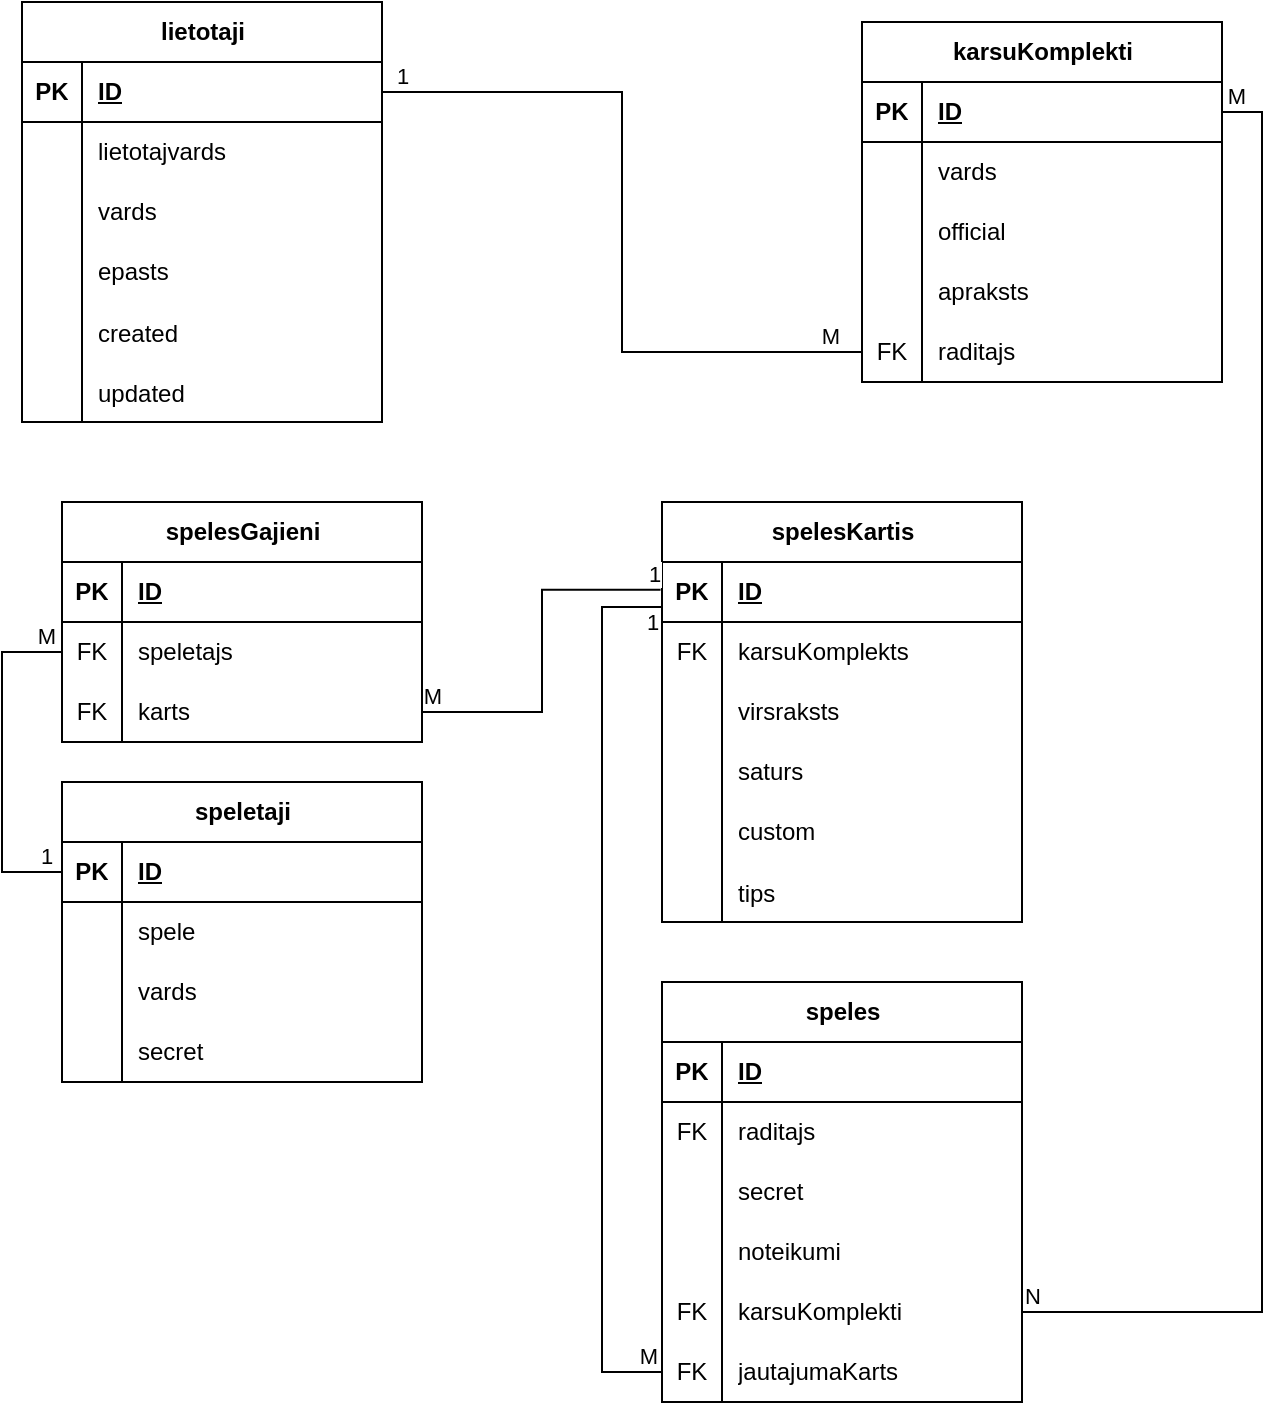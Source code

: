 <mxfile version="22.1.3" type="github">
  <diagram name="Page-1" id="EXvk1av4QzbM2JEnsB6L">
    <mxGraphModel dx="989" dy="567" grid="1" gridSize="10" guides="1" tooltips="1" connect="1" arrows="1" fold="1" page="1" pageScale="1" pageWidth="850" pageHeight="1100" math="0" shadow="0">
      <root>
        <mxCell id="0" />
        <mxCell id="1" parent="0" />
        <mxCell id="kJWyibOZ3onQmfDaFKH7-1" value="lietotaji" style="shape=table;startSize=30;container=1;collapsible=1;childLayout=tableLayout;fixedRows=1;rowLines=0;fontStyle=1;align=center;resizeLast=1;html=1;" vertex="1" parent="1">
          <mxGeometry x="80" y="200" width="180" height="210" as="geometry" />
        </mxCell>
        <mxCell id="kJWyibOZ3onQmfDaFKH7-2" value="" style="shape=tableRow;horizontal=0;startSize=0;swimlaneHead=0;swimlaneBody=0;fillColor=none;collapsible=0;dropTarget=0;points=[[0,0.5],[1,0.5]];portConstraint=eastwest;top=0;left=0;right=0;bottom=1;" vertex="1" parent="kJWyibOZ3onQmfDaFKH7-1">
          <mxGeometry y="30" width="180" height="30" as="geometry" />
        </mxCell>
        <mxCell id="kJWyibOZ3onQmfDaFKH7-3" value="PK" style="shape=partialRectangle;connectable=0;fillColor=none;top=0;left=0;bottom=0;right=0;fontStyle=1;overflow=hidden;whiteSpace=wrap;html=1;" vertex="1" parent="kJWyibOZ3onQmfDaFKH7-2">
          <mxGeometry width="30" height="30" as="geometry">
            <mxRectangle width="30" height="30" as="alternateBounds" />
          </mxGeometry>
        </mxCell>
        <mxCell id="kJWyibOZ3onQmfDaFKH7-4" value="ID" style="shape=partialRectangle;connectable=0;fillColor=none;top=0;left=0;bottom=0;right=0;align=left;spacingLeft=6;fontStyle=5;overflow=hidden;whiteSpace=wrap;html=1;" vertex="1" parent="kJWyibOZ3onQmfDaFKH7-2">
          <mxGeometry x="30" width="150" height="30" as="geometry">
            <mxRectangle width="150" height="30" as="alternateBounds" />
          </mxGeometry>
        </mxCell>
        <mxCell id="kJWyibOZ3onQmfDaFKH7-5" value="" style="shape=tableRow;horizontal=0;startSize=0;swimlaneHead=0;swimlaneBody=0;fillColor=none;collapsible=0;dropTarget=0;points=[[0,0.5],[1,0.5]];portConstraint=eastwest;top=0;left=0;right=0;bottom=0;" vertex="1" parent="kJWyibOZ3onQmfDaFKH7-1">
          <mxGeometry y="60" width="180" height="30" as="geometry" />
        </mxCell>
        <mxCell id="kJWyibOZ3onQmfDaFKH7-6" value="" style="shape=partialRectangle;connectable=0;fillColor=none;top=0;left=0;bottom=0;right=0;editable=1;overflow=hidden;whiteSpace=wrap;html=1;" vertex="1" parent="kJWyibOZ3onQmfDaFKH7-5">
          <mxGeometry width="30" height="30" as="geometry">
            <mxRectangle width="30" height="30" as="alternateBounds" />
          </mxGeometry>
        </mxCell>
        <mxCell id="kJWyibOZ3onQmfDaFKH7-7" value="lietotajvards&lt;span style=&quot;white-space: pre;&quot;&gt;&#x9;&lt;/span&gt;" style="shape=partialRectangle;connectable=0;fillColor=none;top=0;left=0;bottom=0;right=0;align=left;spacingLeft=6;overflow=hidden;whiteSpace=wrap;html=1;" vertex="1" parent="kJWyibOZ3onQmfDaFKH7-5">
          <mxGeometry x="30" width="150" height="30" as="geometry">
            <mxRectangle width="150" height="30" as="alternateBounds" />
          </mxGeometry>
        </mxCell>
        <mxCell id="kJWyibOZ3onQmfDaFKH7-8" value="" style="shape=tableRow;horizontal=0;startSize=0;swimlaneHead=0;swimlaneBody=0;fillColor=none;collapsible=0;dropTarget=0;points=[[0,0.5],[1,0.5]];portConstraint=eastwest;top=0;left=0;right=0;bottom=0;" vertex="1" parent="kJWyibOZ3onQmfDaFKH7-1">
          <mxGeometry y="90" width="180" height="30" as="geometry" />
        </mxCell>
        <mxCell id="kJWyibOZ3onQmfDaFKH7-9" value="" style="shape=partialRectangle;connectable=0;fillColor=none;top=0;left=0;bottom=0;right=0;editable=1;overflow=hidden;whiteSpace=wrap;html=1;" vertex="1" parent="kJWyibOZ3onQmfDaFKH7-8">
          <mxGeometry width="30" height="30" as="geometry">
            <mxRectangle width="30" height="30" as="alternateBounds" />
          </mxGeometry>
        </mxCell>
        <mxCell id="kJWyibOZ3onQmfDaFKH7-10" value="vards" style="shape=partialRectangle;connectable=0;fillColor=none;top=0;left=0;bottom=0;right=0;align=left;spacingLeft=6;overflow=hidden;whiteSpace=wrap;html=1;" vertex="1" parent="kJWyibOZ3onQmfDaFKH7-8">
          <mxGeometry x="30" width="150" height="30" as="geometry">
            <mxRectangle width="150" height="30" as="alternateBounds" />
          </mxGeometry>
        </mxCell>
        <mxCell id="kJWyibOZ3onQmfDaFKH7-11" value="" style="shape=tableRow;horizontal=0;startSize=0;swimlaneHead=0;swimlaneBody=0;fillColor=none;collapsible=0;dropTarget=0;points=[[0,0.5],[1,0.5]];portConstraint=eastwest;top=0;left=0;right=0;bottom=0;" vertex="1" parent="kJWyibOZ3onQmfDaFKH7-1">
          <mxGeometry y="120" width="180" height="30" as="geometry" />
        </mxCell>
        <mxCell id="kJWyibOZ3onQmfDaFKH7-12" value="" style="shape=partialRectangle;connectable=0;fillColor=none;top=0;left=0;bottom=0;right=0;editable=1;overflow=hidden;whiteSpace=wrap;html=1;" vertex="1" parent="kJWyibOZ3onQmfDaFKH7-11">
          <mxGeometry width="30" height="30" as="geometry">
            <mxRectangle width="30" height="30" as="alternateBounds" />
          </mxGeometry>
        </mxCell>
        <mxCell id="kJWyibOZ3onQmfDaFKH7-13" value="epasts" style="shape=partialRectangle;connectable=0;fillColor=none;top=0;left=0;bottom=0;right=0;align=left;spacingLeft=6;overflow=hidden;whiteSpace=wrap;html=1;" vertex="1" parent="kJWyibOZ3onQmfDaFKH7-11">
          <mxGeometry x="30" width="150" height="30" as="geometry">
            <mxRectangle width="150" height="30" as="alternateBounds" />
          </mxGeometry>
        </mxCell>
        <mxCell id="kJWyibOZ3onQmfDaFKH7-14" value="" style="shape=tableRow;horizontal=0;startSize=0;swimlaneHead=0;swimlaneBody=0;fillColor=none;collapsible=0;dropTarget=0;points=[[0,0.5],[1,0.5]];portConstraint=eastwest;top=0;left=0;right=0;bottom=0;" vertex="1" parent="kJWyibOZ3onQmfDaFKH7-1">
          <mxGeometry y="150" width="180" height="30" as="geometry" />
        </mxCell>
        <mxCell id="kJWyibOZ3onQmfDaFKH7-15" value="" style="shape=partialRectangle;connectable=0;fillColor=none;top=0;left=0;bottom=0;right=0;editable=1;overflow=hidden;" vertex="1" parent="kJWyibOZ3onQmfDaFKH7-14">
          <mxGeometry width="30" height="30" as="geometry">
            <mxRectangle width="30" height="30" as="alternateBounds" />
          </mxGeometry>
        </mxCell>
        <mxCell id="kJWyibOZ3onQmfDaFKH7-16" value="created" style="shape=partialRectangle;connectable=0;fillColor=none;top=0;left=0;bottom=0;right=0;align=left;spacingLeft=6;overflow=hidden;" vertex="1" parent="kJWyibOZ3onQmfDaFKH7-14">
          <mxGeometry x="30" width="150" height="30" as="geometry">
            <mxRectangle width="150" height="30" as="alternateBounds" />
          </mxGeometry>
        </mxCell>
        <mxCell id="kJWyibOZ3onQmfDaFKH7-17" value="" style="shape=tableRow;horizontal=0;startSize=0;swimlaneHead=0;swimlaneBody=0;fillColor=none;collapsible=0;dropTarget=0;points=[[0,0.5],[1,0.5]];portConstraint=eastwest;top=0;left=0;right=0;bottom=0;" vertex="1" parent="kJWyibOZ3onQmfDaFKH7-1">
          <mxGeometry y="180" width="180" height="30" as="geometry" />
        </mxCell>
        <mxCell id="kJWyibOZ3onQmfDaFKH7-18" value="" style="shape=partialRectangle;connectable=0;fillColor=none;top=0;left=0;bottom=0;right=0;editable=1;overflow=hidden;" vertex="1" parent="kJWyibOZ3onQmfDaFKH7-17">
          <mxGeometry width="30" height="30" as="geometry">
            <mxRectangle width="30" height="30" as="alternateBounds" />
          </mxGeometry>
        </mxCell>
        <mxCell id="kJWyibOZ3onQmfDaFKH7-19" value="updated" style="shape=partialRectangle;connectable=0;fillColor=none;top=0;left=0;bottom=0;right=0;align=left;spacingLeft=6;overflow=hidden;" vertex="1" parent="kJWyibOZ3onQmfDaFKH7-17">
          <mxGeometry x="30" width="150" height="30" as="geometry">
            <mxRectangle width="150" height="30" as="alternateBounds" />
          </mxGeometry>
        </mxCell>
        <mxCell id="kJWyibOZ3onQmfDaFKH7-20" value="karsuKomplekti" style="shape=table;startSize=30;container=1;collapsible=1;childLayout=tableLayout;fixedRows=1;rowLines=0;fontStyle=1;align=center;resizeLast=1;html=1;" vertex="1" parent="1">
          <mxGeometry x="500" y="210" width="180" height="180" as="geometry" />
        </mxCell>
        <mxCell id="kJWyibOZ3onQmfDaFKH7-21" value="" style="shape=tableRow;horizontal=0;startSize=0;swimlaneHead=0;swimlaneBody=0;fillColor=none;collapsible=0;dropTarget=0;points=[[0,0.5],[1,0.5]];portConstraint=eastwest;top=0;left=0;right=0;bottom=1;" vertex="1" parent="kJWyibOZ3onQmfDaFKH7-20">
          <mxGeometry y="30" width="180" height="30" as="geometry" />
        </mxCell>
        <mxCell id="kJWyibOZ3onQmfDaFKH7-22" value="PK" style="shape=partialRectangle;connectable=0;fillColor=none;top=0;left=0;bottom=0;right=0;fontStyle=1;overflow=hidden;whiteSpace=wrap;html=1;" vertex="1" parent="kJWyibOZ3onQmfDaFKH7-21">
          <mxGeometry width="30" height="30" as="geometry">
            <mxRectangle width="30" height="30" as="alternateBounds" />
          </mxGeometry>
        </mxCell>
        <mxCell id="kJWyibOZ3onQmfDaFKH7-23" value="ID" style="shape=partialRectangle;connectable=0;fillColor=none;top=0;left=0;bottom=0;right=0;align=left;spacingLeft=6;fontStyle=5;overflow=hidden;whiteSpace=wrap;html=1;" vertex="1" parent="kJWyibOZ3onQmfDaFKH7-21">
          <mxGeometry x="30" width="150" height="30" as="geometry">
            <mxRectangle width="150" height="30" as="alternateBounds" />
          </mxGeometry>
        </mxCell>
        <mxCell id="kJWyibOZ3onQmfDaFKH7-24" value="" style="shape=tableRow;horizontal=0;startSize=0;swimlaneHead=0;swimlaneBody=0;fillColor=none;collapsible=0;dropTarget=0;points=[[0,0.5],[1,0.5]];portConstraint=eastwest;top=0;left=0;right=0;bottom=0;" vertex="1" parent="kJWyibOZ3onQmfDaFKH7-20">
          <mxGeometry y="60" width="180" height="30" as="geometry" />
        </mxCell>
        <mxCell id="kJWyibOZ3onQmfDaFKH7-25" value="" style="shape=partialRectangle;connectable=0;fillColor=none;top=0;left=0;bottom=0;right=0;editable=1;overflow=hidden;whiteSpace=wrap;html=1;" vertex="1" parent="kJWyibOZ3onQmfDaFKH7-24">
          <mxGeometry width="30" height="30" as="geometry">
            <mxRectangle width="30" height="30" as="alternateBounds" />
          </mxGeometry>
        </mxCell>
        <mxCell id="kJWyibOZ3onQmfDaFKH7-26" value="vards" style="shape=partialRectangle;connectable=0;fillColor=none;top=0;left=0;bottom=0;right=0;align=left;spacingLeft=6;overflow=hidden;whiteSpace=wrap;html=1;" vertex="1" parent="kJWyibOZ3onQmfDaFKH7-24">
          <mxGeometry x="30" width="150" height="30" as="geometry">
            <mxRectangle width="150" height="30" as="alternateBounds" />
          </mxGeometry>
        </mxCell>
        <mxCell id="kJWyibOZ3onQmfDaFKH7-27" value="" style="shape=tableRow;horizontal=0;startSize=0;swimlaneHead=0;swimlaneBody=0;fillColor=none;collapsible=0;dropTarget=0;points=[[0,0.5],[1,0.5]];portConstraint=eastwest;top=0;left=0;right=0;bottom=0;" vertex="1" parent="kJWyibOZ3onQmfDaFKH7-20">
          <mxGeometry y="90" width="180" height="30" as="geometry" />
        </mxCell>
        <mxCell id="kJWyibOZ3onQmfDaFKH7-28" value="" style="shape=partialRectangle;connectable=0;fillColor=none;top=0;left=0;bottom=0;right=0;editable=1;overflow=hidden;whiteSpace=wrap;html=1;" vertex="1" parent="kJWyibOZ3onQmfDaFKH7-27">
          <mxGeometry width="30" height="30" as="geometry">
            <mxRectangle width="30" height="30" as="alternateBounds" />
          </mxGeometry>
        </mxCell>
        <mxCell id="kJWyibOZ3onQmfDaFKH7-29" value="official" style="shape=partialRectangle;connectable=0;fillColor=none;top=0;left=0;bottom=0;right=0;align=left;spacingLeft=6;overflow=hidden;whiteSpace=wrap;html=1;" vertex="1" parent="kJWyibOZ3onQmfDaFKH7-27">
          <mxGeometry x="30" width="150" height="30" as="geometry">
            <mxRectangle width="150" height="30" as="alternateBounds" />
          </mxGeometry>
        </mxCell>
        <mxCell id="kJWyibOZ3onQmfDaFKH7-30" value="" style="shape=tableRow;horizontal=0;startSize=0;swimlaneHead=0;swimlaneBody=0;fillColor=none;collapsible=0;dropTarget=0;points=[[0,0.5],[1,0.5]];portConstraint=eastwest;top=0;left=0;right=0;bottom=0;" vertex="1" parent="kJWyibOZ3onQmfDaFKH7-20">
          <mxGeometry y="120" width="180" height="30" as="geometry" />
        </mxCell>
        <mxCell id="kJWyibOZ3onQmfDaFKH7-31" value="" style="shape=partialRectangle;connectable=0;fillColor=none;top=0;left=0;bottom=0;right=0;editable=1;overflow=hidden;whiteSpace=wrap;html=1;" vertex="1" parent="kJWyibOZ3onQmfDaFKH7-30">
          <mxGeometry width="30" height="30" as="geometry">
            <mxRectangle width="30" height="30" as="alternateBounds" />
          </mxGeometry>
        </mxCell>
        <mxCell id="kJWyibOZ3onQmfDaFKH7-32" value="apraksts" style="shape=partialRectangle;connectable=0;fillColor=none;top=0;left=0;bottom=0;right=0;align=left;spacingLeft=6;overflow=hidden;whiteSpace=wrap;html=1;" vertex="1" parent="kJWyibOZ3onQmfDaFKH7-30">
          <mxGeometry x="30" width="150" height="30" as="geometry">
            <mxRectangle width="150" height="30" as="alternateBounds" />
          </mxGeometry>
        </mxCell>
        <mxCell id="kJWyibOZ3onQmfDaFKH7-33" value="" style="shape=tableRow;horizontal=0;startSize=0;swimlaneHead=0;swimlaneBody=0;fillColor=none;collapsible=0;dropTarget=0;points=[[0,0.5],[1,0.5]];portConstraint=eastwest;top=0;left=0;right=0;bottom=0;" vertex="1" parent="kJWyibOZ3onQmfDaFKH7-20">
          <mxGeometry y="150" width="180" height="30" as="geometry" />
        </mxCell>
        <mxCell id="kJWyibOZ3onQmfDaFKH7-34" value="FK" style="shape=partialRectangle;connectable=0;fillColor=none;top=0;left=0;bottom=0;right=0;fontStyle=0;overflow=hidden;whiteSpace=wrap;html=1;" vertex="1" parent="kJWyibOZ3onQmfDaFKH7-33">
          <mxGeometry width="30" height="30" as="geometry">
            <mxRectangle width="30" height="30" as="alternateBounds" />
          </mxGeometry>
        </mxCell>
        <mxCell id="kJWyibOZ3onQmfDaFKH7-35" value="raditajs" style="shape=partialRectangle;connectable=0;fillColor=none;top=0;left=0;bottom=0;right=0;align=left;spacingLeft=6;fontStyle=0;overflow=hidden;whiteSpace=wrap;html=1;" vertex="1" parent="kJWyibOZ3onQmfDaFKH7-33">
          <mxGeometry x="30" width="150" height="30" as="geometry">
            <mxRectangle width="150" height="30" as="alternateBounds" />
          </mxGeometry>
        </mxCell>
        <mxCell id="kJWyibOZ3onQmfDaFKH7-36" style="edgeStyle=orthogonalEdgeStyle;rounded=0;orthogonalLoop=1;jettySize=auto;html=1;entryX=1;entryY=0.5;entryDx=0;entryDy=0;endArrow=none;endFill=0;" edge="1" parent="1" source="kJWyibOZ3onQmfDaFKH7-33" target="kJWyibOZ3onQmfDaFKH7-2">
          <mxGeometry relative="1" as="geometry" />
        </mxCell>
        <mxCell id="kJWyibOZ3onQmfDaFKH7-127" value="1" style="edgeLabel;html=1;align=center;verticalAlign=middle;resizable=0;points=[];" vertex="1" connectable="0" parent="kJWyibOZ3onQmfDaFKH7-36">
          <mxGeometry x="0.92" relative="1" as="geometry">
            <mxPoint x="-5" y="-8" as="offset" />
          </mxGeometry>
        </mxCell>
        <mxCell id="kJWyibOZ3onQmfDaFKH7-128" value="M" style="edgeLabel;html=1;align=center;verticalAlign=middle;resizable=0;points=[];" vertex="1" connectable="0" parent="kJWyibOZ3onQmfDaFKH7-36">
          <mxGeometry x="-0.882" relative="1" as="geometry">
            <mxPoint x="6" y="-8" as="offset" />
          </mxGeometry>
        </mxCell>
        <mxCell id="kJWyibOZ3onQmfDaFKH7-37" value="spelesGajieni" style="shape=table;startSize=30;container=1;collapsible=1;childLayout=tableLayout;fixedRows=1;rowLines=0;fontStyle=1;align=center;resizeLast=1;html=1;" vertex="1" parent="1">
          <mxGeometry x="100" y="450" width="180" height="120" as="geometry" />
        </mxCell>
        <mxCell id="kJWyibOZ3onQmfDaFKH7-38" value="" style="shape=tableRow;horizontal=0;startSize=0;swimlaneHead=0;swimlaneBody=0;fillColor=none;collapsible=0;dropTarget=0;points=[[0,0.5],[1,0.5]];portConstraint=eastwest;top=0;left=0;right=0;bottom=1;" vertex="1" parent="kJWyibOZ3onQmfDaFKH7-37">
          <mxGeometry y="30" width="180" height="30" as="geometry" />
        </mxCell>
        <mxCell id="kJWyibOZ3onQmfDaFKH7-39" value="PK" style="shape=partialRectangle;connectable=0;fillColor=none;top=0;left=0;bottom=0;right=0;fontStyle=1;overflow=hidden;whiteSpace=wrap;html=1;" vertex="1" parent="kJWyibOZ3onQmfDaFKH7-38">
          <mxGeometry width="30" height="30" as="geometry">
            <mxRectangle width="30" height="30" as="alternateBounds" />
          </mxGeometry>
        </mxCell>
        <mxCell id="kJWyibOZ3onQmfDaFKH7-40" value="ID" style="shape=partialRectangle;connectable=0;fillColor=none;top=0;left=0;bottom=0;right=0;align=left;spacingLeft=6;fontStyle=5;overflow=hidden;whiteSpace=wrap;html=1;" vertex="1" parent="kJWyibOZ3onQmfDaFKH7-38">
          <mxGeometry x="30" width="150" height="30" as="geometry">
            <mxRectangle width="150" height="30" as="alternateBounds" />
          </mxGeometry>
        </mxCell>
        <mxCell id="kJWyibOZ3onQmfDaFKH7-53" value="" style="shape=tableRow;horizontal=0;startSize=0;swimlaneHead=0;swimlaneBody=0;fillColor=none;collapsible=0;dropTarget=0;points=[[0,0.5],[1,0.5]];portConstraint=eastwest;top=0;left=0;right=0;bottom=0;" vertex="1" parent="kJWyibOZ3onQmfDaFKH7-37">
          <mxGeometry y="60" width="180" height="30" as="geometry" />
        </mxCell>
        <mxCell id="kJWyibOZ3onQmfDaFKH7-54" value="FK" style="shape=partialRectangle;connectable=0;fillColor=none;top=0;left=0;bottom=0;right=0;fontStyle=0;overflow=hidden;whiteSpace=wrap;html=1;" vertex="1" parent="kJWyibOZ3onQmfDaFKH7-53">
          <mxGeometry width="30" height="30" as="geometry">
            <mxRectangle width="30" height="30" as="alternateBounds" />
          </mxGeometry>
        </mxCell>
        <mxCell id="kJWyibOZ3onQmfDaFKH7-55" value="speletajs" style="shape=partialRectangle;connectable=0;fillColor=none;top=0;left=0;bottom=0;right=0;align=left;spacingLeft=6;fontStyle=0;overflow=hidden;whiteSpace=wrap;html=1;" vertex="1" parent="kJWyibOZ3onQmfDaFKH7-53">
          <mxGeometry x="30" width="150" height="30" as="geometry">
            <mxRectangle width="150" height="30" as="alternateBounds" />
          </mxGeometry>
        </mxCell>
        <mxCell id="kJWyibOZ3onQmfDaFKH7-56" value="" style="shape=tableRow;horizontal=0;startSize=0;swimlaneHead=0;swimlaneBody=0;fillColor=none;collapsible=0;dropTarget=0;points=[[0,0.5],[1,0.5]];portConstraint=eastwest;top=0;left=0;right=0;bottom=0;" vertex="1" parent="kJWyibOZ3onQmfDaFKH7-37">
          <mxGeometry y="90" width="180" height="30" as="geometry" />
        </mxCell>
        <mxCell id="kJWyibOZ3onQmfDaFKH7-57" value="FK" style="shape=partialRectangle;connectable=0;fillColor=none;top=0;left=0;bottom=0;right=0;fontStyle=0;overflow=hidden;whiteSpace=wrap;html=1;" vertex="1" parent="kJWyibOZ3onQmfDaFKH7-56">
          <mxGeometry width="30" height="30" as="geometry">
            <mxRectangle width="30" height="30" as="alternateBounds" />
          </mxGeometry>
        </mxCell>
        <mxCell id="kJWyibOZ3onQmfDaFKH7-58" value="karts" style="shape=partialRectangle;connectable=0;fillColor=none;top=0;left=0;bottom=0;right=0;align=left;spacingLeft=6;fontStyle=0;overflow=hidden;whiteSpace=wrap;html=1;" vertex="1" parent="kJWyibOZ3onQmfDaFKH7-56">
          <mxGeometry x="30" width="150" height="30" as="geometry">
            <mxRectangle width="150" height="30" as="alternateBounds" />
          </mxGeometry>
        </mxCell>
        <mxCell id="kJWyibOZ3onQmfDaFKH7-61" value="speletaji" style="shape=table;startSize=30;container=1;collapsible=1;childLayout=tableLayout;fixedRows=1;rowLines=0;fontStyle=1;align=center;resizeLast=1;html=1;" vertex="1" parent="1">
          <mxGeometry x="100" y="590" width="180" height="150" as="geometry" />
        </mxCell>
        <mxCell id="kJWyibOZ3onQmfDaFKH7-62" value="" style="shape=tableRow;horizontal=0;startSize=0;swimlaneHead=0;swimlaneBody=0;fillColor=none;collapsible=0;dropTarget=0;points=[[0,0.5],[1,0.5]];portConstraint=eastwest;top=0;left=0;right=0;bottom=1;" vertex="1" parent="kJWyibOZ3onQmfDaFKH7-61">
          <mxGeometry y="30" width="180" height="30" as="geometry" />
        </mxCell>
        <mxCell id="kJWyibOZ3onQmfDaFKH7-63" value="PK" style="shape=partialRectangle;connectable=0;fillColor=none;top=0;left=0;bottom=0;right=0;fontStyle=1;overflow=hidden;whiteSpace=wrap;html=1;" vertex="1" parent="kJWyibOZ3onQmfDaFKH7-62">
          <mxGeometry width="30" height="30" as="geometry">
            <mxRectangle width="30" height="30" as="alternateBounds" />
          </mxGeometry>
        </mxCell>
        <mxCell id="kJWyibOZ3onQmfDaFKH7-64" value="ID" style="shape=partialRectangle;connectable=0;fillColor=none;top=0;left=0;bottom=0;right=0;align=left;spacingLeft=6;fontStyle=5;overflow=hidden;whiteSpace=wrap;html=1;" vertex="1" parent="kJWyibOZ3onQmfDaFKH7-62">
          <mxGeometry x="30" width="150" height="30" as="geometry">
            <mxRectangle width="150" height="30" as="alternateBounds" />
          </mxGeometry>
        </mxCell>
        <mxCell id="kJWyibOZ3onQmfDaFKH7-65" value="" style="shape=tableRow;horizontal=0;startSize=0;swimlaneHead=0;swimlaneBody=0;fillColor=none;collapsible=0;dropTarget=0;points=[[0,0.5],[1,0.5]];portConstraint=eastwest;top=0;left=0;right=0;bottom=0;" vertex="1" parent="kJWyibOZ3onQmfDaFKH7-61">
          <mxGeometry y="60" width="180" height="30" as="geometry" />
        </mxCell>
        <mxCell id="kJWyibOZ3onQmfDaFKH7-66" value="" style="shape=partialRectangle;connectable=0;fillColor=none;top=0;left=0;bottom=0;right=0;editable=1;overflow=hidden;whiteSpace=wrap;html=1;" vertex="1" parent="kJWyibOZ3onQmfDaFKH7-65">
          <mxGeometry width="30" height="30" as="geometry">
            <mxRectangle width="30" height="30" as="alternateBounds" />
          </mxGeometry>
        </mxCell>
        <mxCell id="kJWyibOZ3onQmfDaFKH7-67" value="spele" style="shape=partialRectangle;connectable=0;fillColor=none;top=0;left=0;bottom=0;right=0;align=left;spacingLeft=6;overflow=hidden;whiteSpace=wrap;html=1;" vertex="1" parent="kJWyibOZ3onQmfDaFKH7-65">
          <mxGeometry x="30" width="150" height="30" as="geometry">
            <mxRectangle width="150" height="30" as="alternateBounds" />
          </mxGeometry>
        </mxCell>
        <mxCell id="kJWyibOZ3onQmfDaFKH7-68" value="" style="shape=tableRow;horizontal=0;startSize=0;swimlaneHead=0;swimlaneBody=0;fillColor=none;collapsible=0;dropTarget=0;points=[[0,0.5],[1,0.5]];portConstraint=eastwest;top=0;left=0;right=0;bottom=0;" vertex="1" parent="kJWyibOZ3onQmfDaFKH7-61">
          <mxGeometry y="90" width="180" height="30" as="geometry" />
        </mxCell>
        <mxCell id="kJWyibOZ3onQmfDaFKH7-69" value="" style="shape=partialRectangle;connectable=0;fillColor=none;top=0;left=0;bottom=0;right=0;editable=1;overflow=hidden;whiteSpace=wrap;html=1;" vertex="1" parent="kJWyibOZ3onQmfDaFKH7-68">
          <mxGeometry width="30" height="30" as="geometry">
            <mxRectangle width="30" height="30" as="alternateBounds" />
          </mxGeometry>
        </mxCell>
        <mxCell id="kJWyibOZ3onQmfDaFKH7-70" value="vards" style="shape=partialRectangle;connectable=0;fillColor=none;top=0;left=0;bottom=0;right=0;align=left;spacingLeft=6;overflow=hidden;whiteSpace=wrap;html=1;" vertex="1" parent="kJWyibOZ3onQmfDaFKH7-68">
          <mxGeometry x="30" width="150" height="30" as="geometry">
            <mxRectangle width="150" height="30" as="alternateBounds" />
          </mxGeometry>
        </mxCell>
        <mxCell id="kJWyibOZ3onQmfDaFKH7-71" value="" style="shape=tableRow;horizontal=0;startSize=0;swimlaneHead=0;swimlaneBody=0;fillColor=none;collapsible=0;dropTarget=0;points=[[0,0.5],[1,0.5]];portConstraint=eastwest;top=0;left=0;right=0;bottom=0;" vertex="1" parent="kJWyibOZ3onQmfDaFKH7-61">
          <mxGeometry y="120" width="180" height="30" as="geometry" />
        </mxCell>
        <mxCell id="kJWyibOZ3onQmfDaFKH7-72" value="" style="shape=partialRectangle;connectable=0;fillColor=none;top=0;left=0;bottom=0;right=0;editable=1;overflow=hidden;whiteSpace=wrap;html=1;" vertex="1" parent="kJWyibOZ3onQmfDaFKH7-71">
          <mxGeometry width="30" height="30" as="geometry">
            <mxRectangle width="30" height="30" as="alternateBounds" />
          </mxGeometry>
        </mxCell>
        <mxCell id="kJWyibOZ3onQmfDaFKH7-73" value="secret" style="shape=partialRectangle;connectable=0;fillColor=none;top=0;left=0;bottom=0;right=0;align=left;spacingLeft=6;overflow=hidden;whiteSpace=wrap;html=1;" vertex="1" parent="kJWyibOZ3onQmfDaFKH7-71">
          <mxGeometry x="30" width="150" height="30" as="geometry">
            <mxRectangle width="150" height="30" as="alternateBounds" />
          </mxGeometry>
        </mxCell>
        <mxCell id="kJWyibOZ3onQmfDaFKH7-74" style="edgeStyle=orthogonalEdgeStyle;rounded=0;orthogonalLoop=1;jettySize=auto;html=1;entryX=0;entryY=0.5;entryDx=0;entryDy=0;endArrow=none;endFill=0;" edge="1" parent="1" source="kJWyibOZ3onQmfDaFKH7-53" target="kJWyibOZ3onQmfDaFKH7-62">
          <mxGeometry relative="1" as="geometry">
            <Array as="points">
              <mxPoint x="70" y="525" />
              <mxPoint x="70" y="635" />
            </Array>
          </mxGeometry>
        </mxCell>
        <mxCell id="kJWyibOZ3onQmfDaFKH7-119" value="M" style="edgeLabel;html=1;align=center;verticalAlign=middle;resizable=0;points=[];" vertex="1" connectable="0" parent="kJWyibOZ3onQmfDaFKH7-74">
          <mxGeometry x="-0.924" relative="1" as="geometry">
            <mxPoint x="-2" y="-8" as="offset" />
          </mxGeometry>
        </mxCell>
        <mxCell id="kJWyibOZ3onQmfDaFKH7-120" value="1" style="edgeLabel;html=1;align=center;verticalAlign=middle;resizable=0;points=[];" vertex="1" connectable="0" parent="kJWyibOZ3onQmfDaFKH7-74">
          <mxGeometry x="0.812" relative="1" as="geometry">
            <mxPoint x="8" y="-8" as="offset" />
          </mxGeometry>
        </mxCell>
        <mxCell id="kJWyibOZ3onQmfDaFKH7-75" value="spelesKartis" style="shape=table;startSize=30;container=1;collapsible=1;childLayout=tableLayout;fixedRows=1;rowLines=0;fontStyle=1;align=center;resizeLast=1;html=1;" vertex="1" parent="1">
          <mxGeometry x="400" y="450" width="180" height="210" as="geometry" />
        </mxCell>
        <mxCell id="kJWyibOZ3onQmfDaFKH7-76" value="" style="shape=tableRow;horizontal=0;startSize=0;swimlaneHead=0;swimlaneBody=0;fillColor=none;collapsible=0;dropTarget=0;points=[[0,0.5],[1,0.5]];portConstraint=eastwest;top=0;left=0;right=0;bottom=1;" vertex="1" parent="kJWyibOZ3onQmfDaFKH7-75">
          <mxGeometry y="30" width="180" height="30" as="geometry" />
        </mxCell>
        <mxCell id="kJWyibOZ3onQmfDaFKH7-77" value="PK" style="shape=partialRectangle;connectable=0;fillColor=none;top=0;left=0;bottom=0;right=0;fontStyle=1;overflow=hidden;whiteSpace=wrap;html=1;" vertex="1" parent="kJWyibOZ3onQmfDaFKH7-76">
          <mxGeometry width="30" height="30" as="geometry">
            <mxRectangle width="30" height="30" as="alternateBounds" />
          </mxGeometry>
        </mxCell>
        <mxCell id="kJWyibOZ3onQmfDaFKH7-78" value="ID" style="shape=partialRectangle;connectable=0;fillColor=none;top=0;left=0;bottom=0;right=0;align=left;spacingLeft=6;fontStyle=5;overflow=hidden;whiteSpace=wrap;html=1;" vertex="1" parent="kJWyibOZ3onQmfDaFKH7-76">
          <mxGeometry x="30" width="150" height="30" as="geometry">
            <mxRectangle width="150" height="30" as="alternateBounds" />
          </mxGeometry>
        </mxCell>
        <mxCell id="kJWyibOZ3onQmfDaFKH7-88" value="" style="shape=tableRow;horizontal=0;startSize=0;swimlaneHead=0;swimlaneBody=0;fillColor=none;collapsible=0;dropTarget=0;points=[[0,0.5],[1,0.5]];portConstraint=eastwest;top=0;left=0;right=0;bottom=0;" vertex="1" parent="kJWyibOZ3onQmfDaFKH7-75">
          <mxGeometry y="60" width="180" height="30" as="geometry" />
        </mxCell>
        <mxCell id="kJWyibOZ3onQmfDaFKH7-89" value="FK" style="shape=partialRectangle;connectable=0;fillColor=none;top=0;left=0;bottom=0;right=0;fontStyle=0;overflow=hidden;whiteSpace=wrap;html=1;" vertex="1" parent="kJWyibOZ3onQmfDaFKH7-88">
          <mxGeometry width="30" height="30" as="geometry">
            <mxRectangle width="30" height="30" as="alternateBounds" />
          </mxGeometry>
        </mxCell>
        <mxCell id="kJWyibOZ3onQmfDaFKH7-90" value="karsuKomplekts" style="shape=partialRectangle;connectable=0;fillColor=none;top=0;left=0;bottom=0;right=0;align=left;spacingLeft=6;fontStyle=0;overflow=hidden;whiteSpace=wrap;html=1;" vertex="1" parent="kJWyibOZ3onQmfDaFKH7-88">
          <mxGeometry x="30" width="150" height="30" as="geometry">
            <mxRectangle width="150" height="30" as="alternateBounds" />
          </mxGeometry>
        </mxCell>
        <mxCell id="kJWyibOZ3onQmfDaFKH7-79" value="" style="shape=tableRow;horizontal=0;startSize=0;swimlaneHead=0;swimlaneBody=0;fillColor=none;collapsible=0;dropTarget=0;points=[[0,0.5],[1,0.5]];portConstraint=eastwest;top=0;left=0;right=0;bottom=0;" vertex="1" parent="kJWyibOZ3onQmfDaFKH7-75">
          <mxGeometry y="90" width="180" height="30" as="geometry" />
        </mxCell>
        <mxCell id="kJWyibOZ3onQmfDaFKH7-80" value="" style="shape=partialRectangle;connectable=0;fillColor=none;top=0;left=0;bottom=0;right=0;editable=1;overflow=hidden;whiteSpace=wrap;html=1;" vertex="1" parent="kJWyibOZ3onQmfDaFKH7-79">
          <mxGeometry width="30" height="30" as="geometry">
            <mxRectangle width="30" height="30" as="alternateBounds" />
          </mxGeometry>
        </mxCell>
        <mxCell id="kJWyibOZ3onQmfDaFKH7-81" value="virsraksts" style="shape=partialRectangle;connectable=0;fillColor=none;top=0;left=0;bottom=0;right=0;align=left;spacingLeft=6;overflow=hidden;whiteSpace=wrap;html=1;" vertex="1" parent="kJWyibOZ3onQmfDaFKH7-79">
          <mxGeometry x="30" width="150" height="30" as="geometry">
            <mxRectangle width="150" height="30" as="alternateBounds" />
          </mxGeometry>
        </mxCell>
        <mxCell id="kJWyibOZ3onQmfDaFKH7-82" value="" style="shape=tableRow;horizontal=0;startSize=0;swimlaneHead=0;swimlaneBody=0;fillColor=none;collapsible=0;dropTarget=0;points=[[0,0.5],[1,0.5]];portConstraint=eastwest;top=0;left=0;right=0;bottom=0;" vertex="1" parent="kJWyibOZ3onQmfDaFKH7-75">
          <mxGeometry y="120" width="180" height="30" as="geometry" />
        </mxCell>
        <mxCell id="kJWyibOZ3onQmfDaFKH7-83" value="" style="shape=partialRectangle;connectable=0;fillColor=none;top=0;left=0;bottom=0;right=0;editable=1;overflow=hidden;whiteSpace=wrap;html=1;" vertex="1" parent="kJWyibOZ3onQmfDaFKH7-82">
          <mxGeometry width="30" height="30" as="geometry">
            <mxRectangle width="30" height="30" as="alternateBounds" />
          </mxGeometry>
        </mxCell>
        <mxCell id="kJWyibOZ3onQmfDaFKH7-84" value="saturs" style="shape=partialRectangle;connectable=0;fillColor=none;top=0;left=0;bottom=0;right=0;align=left;spacingLeft=6;overflow=hidden;whiteSpace=wrap;html=1;" vertex="1" parent="kJWyibOZ3onQmfDaFKH7-82">
          <mxGeometry x="30" width="150" height="30" as="geometry">
            <mxRectangle width="150" height="30" as="alternateBounds" />
          </mxGeometry>
        </mxCell>
        <mxCell id="kJWyibOZ3onQmfDaFKH7-85" value="" style="shape=tableRow;horizontal=0;startSize=0;swimlaneHead=0;swimlaneBody=0;fillColor=none;collapsible=0;dropTarget=0;points=[[0,0.5],[1,0.5]];portConstraint=eastwest;top=0;left=0;right=0;bottom=0;" vertex="1" parent="kJWyibOZ3onQmfDaFKH7-75">
          <mxGeometry y="150" width="180" height="30" as="geometry" />
        </mxCell>
        <mxCell id="kJWyibOZ3onQmfDaFKH7-86" value="" style="shape=partialRectangle;connectable=0;fillColor=none;top=0;left=0;bottom=0;right=0;editable=1;overflow=hidden;whiteSpace=wrap;html=1;" vertex="1" parent="kJWyibOZ3onQmfDaFKH7-85">
          <mxGeometry width="30" height="30" as="geometry">
            <mxRectangle width="30" height="30" as="alternateBounds" />
          </mxGeometry>
        </mxCell>
        <mxCell id="kJWyibOZ3onQmfDaFKH7-87" value="custom" style="shape=partialRectangle;connectable=0;fillColor=none;top=0;left=0;bottom=0;right=0;align=left;spacingLeft=6;overflow=hidden;whiteSpace=wrap;html=1;" vertex="1" parent="kJWyibOZ3onQmfDaFKH7-85">
          <mxGeometry x="30" width="150" height="30" as="geometry">
            <mxRectangle width="150" height="30" as="alternateBounds" />
          </mxGeometry>
        </mxCell>
        <mxCell id="kJWyibOZ3onQmfDaFKH7-91" value="" style="shape=tableRow;horizontal=0;startSize=0;swimlaneHead=0;swimlaneBody=0;fillColor=none;collapsible=0;dropTarget=0;points=[[0,0.5],[1,0.5]];portConstraint=eastwest;top=0;left=0;right=0;bottom=0;" vertex="1" parent="kJWyibOZ3onQmfDaFKH7-75">
          <mxGeometry y="180" width="180" height="30" as="geometry" />
        </mxCell>
        <mxCell id="kJWyibOZ3onQmfDaFKH7-92" value="" style="shape=partialRectangle;connectable=0;fillColor=none;top=0;left=0;bottom=0;right=0;editable=1;overflow=hidden;" vertex="1" parent="kJWyibOZ3onQmfDaFKH7-91">
          <mxGeometry width="30" height="30" as="geometry">
            <mxRectangle width="30" height="30" as="alternateBounds" />
          </mxGeometry>
        </mxCell>
        <mxCell id="kJWyibOZ3onQmfDaFKH7-93" value="tips" style="shape=partialRectangle;connectable=0;fillColor=none;top=0;left=0;bottom=0;right=0;align=left;spacingLeft=6;overflow=hidden;" vertex="1" parent="kJWyibOZ3onQmfDaFKH7-91">
          <mxGeometry x="30" width="150" height="30" as="geometry">
            <mxRectangle width="150" height="30" as="alternateBounds" />
          </mxGeometry>
        </mxCell>
        <mxCell id="kJWyibOZ3onQmfDaFKH7-94" style="edgeStyle=orthogonalEdgeStyle;rounded=0;orthogonalLoop=1;jettySize=auto;html=1;entryX=-0.004;entryY=0.463;entryDx=0;entryDy=0;entryPerimeter=0;endArrow=none;endFill=0;" edge="1" parent="1" source="kJWyibOZ3onQmfDaFKH7-56" target="kJWyibOZ3onQmfDaFKH7-76">
          <mxGeometry relative="1" as="geometry" />
        </mxCell>
        <mxCell id="kJWyibOZ3onQmfDaFKH7-121" value="1" style="edgeLabel;html=1;align=center;verticalAlign=middle;resizable=0;points=[];" vertex="1" connectable="0" parent="kJWyibOZ3onQmfDaFKH7-94">
          <mxGeometry x="0.833" relative="1" as="geometry">
            <mxPoint x="11" y="-8" as="offset" />
          </mxGeometry>
        </mxCell>
        <mxCell id="kJWyibOZ3onQmfDaFKH7-122" value="M" style="edgeLabel;html=1;align=center;verticalAlign=middle;resizable=0;points=[];" vertex="1" connectable="0" parent="kJWyibOZ3onQmfDaFKH7-94">
          <mxGeometry x="-0.818" y="-1" relative="1" as="geometry">
            <mxPoint x="-12" y="-9" as="offset" />
          </mxGeometry>
        </mxCell>
        <mxCell id="kJWyibOZ3onQmfDaFKH7-95" value="speles" style="shape=table;startSize=30;container=1;collapsible=1;childLayout=tableLayout;fixedRows=1;rowLines=0;fontStyle=1;align=center;resizeLast=1;html=1;" vertex="1" parent="1">
          <mxGeometry x="400" y="690" width="180" height="210" as="geometry" />
        </mxCell>
        <mxCell id="kJWyibOZ3onQmfDaFKH7-96" value="" style="shape=tableRow;horizontal=0;startSize=0;swimlaneHead=0;swimlaneBody=0;fillColor=none;collapsible=0;dropTarget=0;points=[[0,0.5],[1,0.5]];portConstraint=eastwest;top=0;left=0;right=0;bottom=1;" vertex="1" parent="kJWyibOZ3onQmfDaFKH7-95">
          <mxGeometry y="30" width="180" height="30" as="geometry" />
        </mxCell>
        <mxCell id="kJWyibOZ3onQmfDaFKH7-97" value="PK" style="shape=partialRectangle;connectable=0;fillColor=none;top=0;left=0;bottom=0;right=0;fontStyle=1;overflow=hidden;whiteSpace=wrap;html=1;" vertex="1" parent="kJWyibOZ3onQmfDaFKH7-96">
          <mxGeometry width="30" height="30" as="geometry">
            <mxRectangle width="30" height="30" as="alternateBounds" />
          </mxGeometry>
        </mxCell>
        <mxCell id="kJWyibOZ3onQmfDaFKH7-98" value="ID" style="shape=partialRectangle;connectable=0;fillColor=none;top=0;left=0;bottom=0;right=0;align=left;spacingLeft=6;fontStyle=5;overflow=hidden;whiteSpace=wrap;html=1;" vertex="1" parent="kJWyibOZ3onQmfDaFKH7-96">
          <mxGeometry x="30" width="150" height="30" as="geometry">
            <mxRectangle width="150" height="30" as="alternateBounds" />
          </mxGeometry>
        </mxCell>
        <mxCell id="kJWyibOZ3onQmfDaFKH7-108" value="" style="shape=tableRow;horizontal=0;startSize=0;swimlaneHead=0;swimlaneBody=0;fillColor=none;collapsible=0;dropTarget=0;points=[[0,0.5],[1,0.5]];portConstraint=eastwest;top=0;left=0;right=0;bottom=0;" vertex="1" parent="kJWyibOZ3onQmfDaFKH7-95">
          <mxGeometry y="60" width="180" height="30" as="geometry" />
        </mxCell>
        <mxCell id="kJWyibOZ3onQmfDaFKH7-109" value="FK" style="shape=partialRectangle;connectable=0;fillColor=none;top=0;left=0;bottom=0;right=0;fontStyle=0;overflow=hidden;whiteSpace=wrap;html=1;" vertex="1" parent="kJWyibOZ3onQmfDaFKH7-108">
          <mxGeometry width="30" height="30" as="geometry">
            <mxRectangle width="30" height="30" as="alternateBounds" />
          </mxGeometry>
        </mxCell>
        <mxCell id="kJWyibOZ3onQmfDaFKH7-110" value="raditajs" style="shape=partialRectangle;connectable=0;fillColor=none;top=0;left=0;bottom=0;right=0;align=left;spacingLeft=6;fontStyle=0;overflow=hidden;whiteSpace=wrap;html=1;" vertex="1" parent="kJWyibOZ3onQmfDaFKH7-108">
          <mxGeometry x="30" width="150" height="30" as="geometry">
            <mxRectangle width="150" height="30" as="alternateBounds" />
          </mxGeometry>
        </mxCell>
        <mxCell id="kJWyibOZ3onQmfDaFKH7-99" value="" style="shape=tableRow;horizontal=0;startSize=0;swimlaneHead=0;swimlaneBody=0;fillColor=none;collapsible=0;dropTarget=0;points=[[0,0.5],[1,0.5]];portConstraint=eastwest;top=0;left=0;right=0;bottom=0;" vertex="1" parent="kJWyibOZ3onQmfDaFKH7-95">
          <mxGeometry y="90" width="180" height="30" as="geometry" />
        </mxCell>
        <mxCell id="kJWyibOZ3onQmfDaFKH7-100" value="" style="shape=partialRectangle;connectable=0;fillColor=none;top=0;left=0;bottom=0;right=0;editable=1;overflow=hidden;whiteSpace=wrap;html=1;" vertex="1" parent="kJWyibOZ3onQmfDaFKH7-99">
          <mxGeometry width="30" height="30" as="geometry">
            <mxRectangle width="30" height="30" as="alternateBounds" />
          </mxGeometry>
        </mxCell>
        <mxCell id="kJWyibOZ3onQmfDaFKH7-101" value="secret" style="shape=partialRectangle;connectable=0;fillColor=none;top=0;left=0;bottom=0;right=0;align=left;spacingLeft=6;overflow=hidden;whiteSpace=wrap;html=1;" vertex="1" parent="kJWyibOZ3onQmfDaFKH7-99">
          <mxGeometry x="30" width="150" height="30" as="geometry">
            <mxRectangle width="150" height="30" as="alternateBounds" />
          </mxGeometry>
        </mxCell>
        <mxCell id="kJWyibOZ3onQmfDaFKH7-102" value="" style="shape=tableRow;horizontal=0;startSize=0;swimlaneHead=0;swimlaneBody=0;fillColor=none;collapsible=0;dropTarget=0;points=[[0,0.5],[1,0.5]];portConstraint=eastwest;top=0;left=0;right=0;bottom=0;" vertex="1" parent="kJWyibOZ3onQmfDaFKH7-95">
          <mxGeometry y="120" width="180" height="30" as="geometry" />
        </mxCell>
        <mxCell id="kJWyibOZ3onQmfDaFKH7-103" value="" style="shape=partialRectangle;connectable=0;fillColor=none;top=0;left=0;bottom=0;right=0;editable=1;overflow=hidden;whiteSpace=wrap;html=1;" vertex="1" parent="kJWyibOZ3onQmfDaFKH7-102">
          <mxGeometry width="30" height="30" as="geometry">
            <mxRectangle width="30" height="30" as="alternateBounds" />
          </mxGeometry>
        </mxCell>
        <mxCell id="kJWyibOZ3onQmfDaFKH7-104" value="noteikumi" style="shape=partialRectangle;connectable=0;fillColor=none;top=0;left=0;bottom=0;right=0;align=left;spacingLeft=6;overflow=hidden;whiteSpace=wrap;html=1;" vertex="1" parent="kJWyibOZ3onQmfDaFKH7-102">
          <mxGeometry x="30" width="150" height="30" as="geometry">
            <mxRectangle width="150" height="30" as="alternateBounds" />
          </mxGeometry>
        </mxCell>
        <mxCell id="kJWyibOZ3onQmfDaFKH7-111" value="" style="shape=tableRow;horizontal=0;startSize=0;swimlaneHead=0;swimlaneBody=0;fillColor=none;collapsible=0;dropTarget=0;points=[[0,0.5],[1,0.5]];portConstraint=eastwest;top=0;left=0;right=0;bottom=0;" vertex="1" parent="kJWyibOZ3onQmfDaFKH7-95">
          <mxGeometry y="150" width="180" height="30" as="geometry" />
        </mxCell>
        <mxCell id="kJWyibOZ3onQmfDaFKH7-112" value="FK" style="shape=partialRectangle;connectable=0;fillColor=none;top=0;left=0;bottom=0;right=0;fontStyle=0;overflow=hidden;whiteSpace=wrap;html=1;" vertex="1" parent="kJWyibOZ3onQmfDaFKH7-111">
          <mxGeometry width="30" height="30" as="geometry">
            <mxRectangle width="30" height="30" as="alternateBounds" />
          </mxGeometry>
        </mxCell>
        <mxCell id="kJWyibOZ3onQmfDaFKH7-113" value="karsuKomplekti" style="shape=partialRectangle;connectable=0;fillColor=none;top=0;left=0;bottom=0;right=0;align=left;spacingLeft=6;fontStyle=0;overflow=hidden;whiteSpace=wrap;html=1;" vertex="1" parent="kJWyibOZ3onQmfDaFKH7-111">
          <mxGeometry x="30" width="150" height="30" as="geometry">
            <mxRectangle width="150" height="30" as="alternateBounds" />
          </mxGeometry>
        </mxCell>
        <mxCell id="kJWyibOZ3onQmfDaFKH7-114" value="" style="shape=tableRow;horizontal=0;startSize=0;swimlaneHead=0;swimlaneBody=0;fillColor=none;collapsible=0;dropTarget=0;points=[[0,0.5],[1,0.5]];portConstraint=eastwest;top=0;left=0;right=0;bottom=0;" vertex="1" parent="kJWyibOZ3onQmfDaFKH7-95">
          <mxGeometry y="180" width="180" height="30" as="geometry" />
        </mxCell>
        <mxCell id="kJWyibOZ3onQmfDaFKH7-115" value="FK" style="shape=partialRectangle;connectable=0;fillColor=none;top=0;left=0;bottom=0;right=0;fontStyle=0;overflow=hidden;whiteSpace=wrap;html=1;" vertex="1" parent="kJWyibOZ3onQmfDaFKH7-114">
          <mxGeometry width="30" height="30" as="geometry">
            <mxRectangle width="30" height="30" as="alternateBounds" />
          </mxGeometry>
        </mxCell>
        <mxCell id="kJWyibOZ3onQmfDaFKH7-116" value="jautajumaKarts" style="shape=partialRectangle;connectable=0;fillColor=none;top=0;left=0;bottom=0;right=0;align=left;spacingLeft=6;fontStyle=0;overflow=hidden;whiteSpace=wrap;html=1;" vertex="1" parent="kJWyibOZ3onQmfDaFKH7-114">
          <mxGeometry x="30" width="150" height="30" as="geometry">
            <mxRectangle width="150" height="30" as="alternateBounds" />
          </mxGeometry>
        </mxCell>
        <mxCell id="kJWyibOZ3onQmfDaFKH7-117" style="edgeStyle=orthogonalEdgeStyle;rounded=0;orthogonalLoop=1;jettySize=auto;html=1;entryX=1;entryY=0.25;entryDx=0;entryDy=0;endArrow=none;endFill=0;" edge="1" parent="1" source="kJWyibOZ3onQmfDaFKH7-111" target="kJWyibOZ3onQmfDaFKH7-20">
          <mxGeometry relative="1" as="geometry" />
        </mxCell>
        <mxCell id="kJWyibOZ3onQmfDaFKH7-125" value="M" style="edgeLabel;html=1;align=center;verticalAlign=middle;resizable=0;points=[];" vertex="1" connectable="0" parent="kJWyibOZ3onQmfDaFKH7-117">
          <mxGeometry x="0.971" y="-1" relative="1" as="geometry">
            <mxPoint x="-4" y="-7" as="offset" />
          </mxGeometry>
        </mxCell>
        <mxCell id="kJWyibOZ3onQmfDaFKH7-126" value="N" style="edgeLabel;html=1;align=center;verticalAlign=middle;resizable=0;points=[];" vertex="1" connectable="0" parent="kJWyibOZ3onQmfDaFKH7-117">
          <mxGeometry x="-0.921" relative="1" as="geometry">
            <mxPoint x="-24" y="-8" as="offset" />
          </mxGeometry>
        </mxCell>
        <mxCell id="kJWyibOZ3onQmfDaFKH7-118" style="edgeStyle=orthogonalEdgeStyle;rounded=0;orthogonalLoop=1;jettySize=auto;html=1;entryX=0;entryY=0.25;entryDx=0;entryDy=0;endArrow=none;endFill=0;" edge="1" parent="1" source="kJWyibOZ3onQmfDaFKH7-114" target="kJWyibOZ3onQmfDaFKH7-75">
          <mxGeometry relative="1" as="geometry">
            <mxPoint x="420" y="520" as="targetPoint" />
            <Array as="points">
              <mxPoint x="370" y="885" />
              <mxPoint x="370" y="502" />
            </Array>
          </mxGeometry>
        </mxCell>
        <mxCell id="kJWyibOZ3onQmfDaFKH7-123" value="M" style="edgeLabel;html=1;align=center;verticalAlign=middle;resizable=0;points=[];" vertex="1" connectable="0" parent="kJWyibOZ3onQmfDaFKH7-118">
          <mxGeometry x="-0.89" relative="1" as="geometry">
            <mxPoint x="17" y="-8" as="offset" />
          </mxGeometry>
        </mxCell>
        <mxCell id="kJWyibOZ3onQmfDaFKH7-124" value="1" style="edgeLabel;html=1;align=center;verticalAlign=middle;resizable=0;points=[];" vertex="1" connectable="0" parent="kJWyibOZ3onQmfDaFKH7-118">
          <mxGeometry x="0.909" relative="1" as="geometry">
            <mxPoint x="15" y="7" as="offset" />
          </mxGeometry>
        </mxCell>
      </root>
    </mxGraphModel>
  </diagram>
</mxfile>
